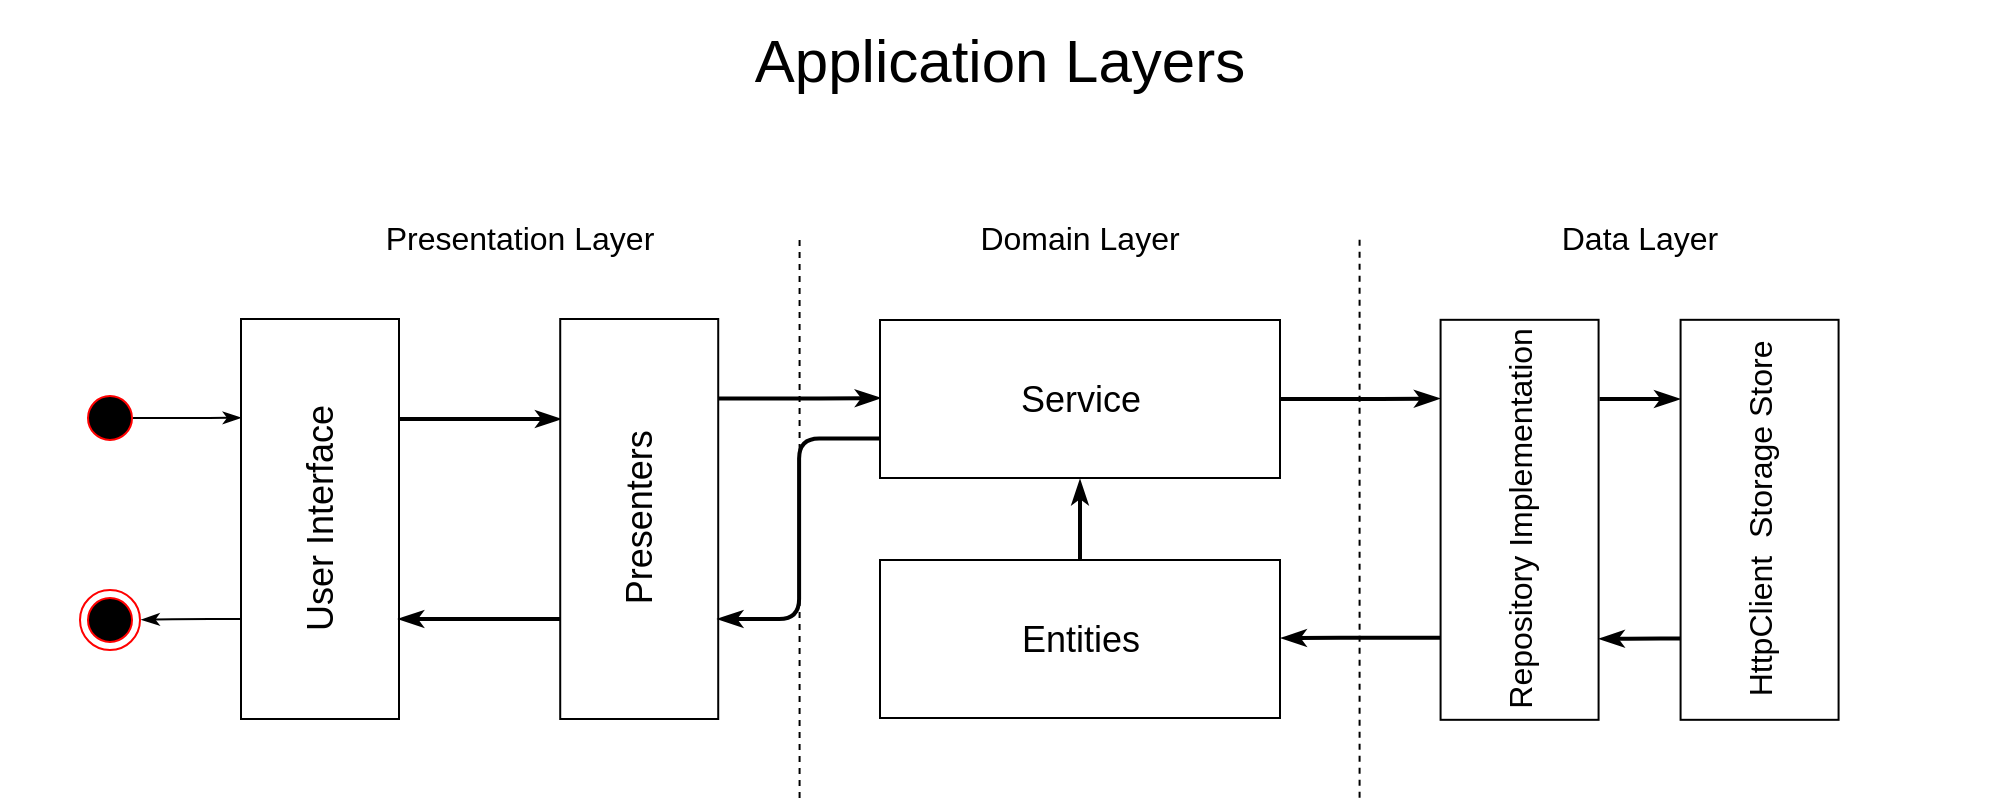 <mxfile version="14.9.0" type="github">
  <diagram id="C5RBs43oDa-KdzZeNtuy" name="Page-1">
    <mxGraphModel dx="2031" dy="1134" grid="1" gridSize="10" guides="1" tooltips="1" connect="1" arrows="1" fold="1" page="1" pageScale="1" pageWidth="1360" pageHeight="560" math="0" shadow="0">
      <root>
        <mxCell id="WIyWlLk6GJQsqaUBKTNV-0" />
        <mxCell id="WIyWlLk6GJQsqaUBKTNV-1" parent="WIyWlLk6GJQsqaUBKTNV-0" />
        <mxCell id="JST6tTWpS_fxi7caz6Xf-43" style="edgeStyle=orthogonalEdgeStyle;orthogonalLoop=1;jettySize=auto;html=1;exitX=0.75;exitY=1;exitDx=0;exitDy=0;entryX=0.75;entryY=0;entryDx=0;entryDy=0;strokeWidth=2;endArrow=classicThin;endFill=1;fontFamily=Helvetica;" edge="1" parent="WIyWlLk6GJQsqaUBKTNV-1" source="JST6tTWpS_fxi7caz6Xf-26" target="JST6tTWpS_fxi7caz6Xf-27">
          <mxGeometry relative="1" as="geometry" />
        </mxCell>
        <mxCell id="JST6tTWpS_fxi7caz6Xf-80" style="edgeStyle=orthogonalEdgeStyle;rounded=1;orthogonalLoop=1;jettySize=auto;html=1;exitX=0.25;exitY=0;exitDx=0;exitDy=0;fontFamily=Helvetica;endArrow=classicThin;endFill=1;entryX=1.024;entryY=0.496;entryDx=0;entryDy=0;entryPerimeter=0;" edge="1" parent="WIyWlLk6GJQsqaUBKTNV-1" source="JST6tTWpS_fxi7caz6Xf-26" target="JST6tTWpS_fxi7caz6Xf-79">
          <mxGeometry relative="1" as="geometry">
            <mxPoint x="260" y="349.667" as="targetPoint" />
          </mxGeometry>
        </mxCell>
        <mxCell id="JST6tTWpS_fxi7caz6Xf-26" value="&lt;font style=&quot;font-size: 18px&quot;&gt;User Interface&lt;/font&gt;" style="html=1;rotation=-90;fontFamily=Helvetica;" vertex="1" parent="WIyWlLk6GJQsqaUBKTNV-1">
          <mxGeometry x="260" y="260" width="200" height="79" as="geometry" />
        </mxCell>
        <mxCell id="JST6tTWpS_fxi7caz6Xf-44" style="edgeStyle=orthogonalEdgeStyle;orthogonalLoop=1;jettySize=auto;html=1;exitX=0.25;exitY=0;exitDx=0;exitDy=0;entryX=0.25;entryY=1;entryDx=0;entryDy=0;strokeWidth=2;endArrow=classicThin;endFill=1;fontFamily=Helvetica;" edge="1" parent="WIyWlLk6GJQsqaUBKTNV-1" source="JST6tTWpS_fxi7caz6Xf-27" target="JST6tTWpS_fxi7caz6Xf-26">
          <mxGeometry relative="1" as="geometry" />
        </mxCell>
        <mxCell id="JST6tTWpS_fxi7caz6Xf-87" style="edgeStyle=orthogonalEdgeStyle;rounded=1;orthogonalLoop=1;jettySize=auto;html=1;exitX=0.801;exitY=0.997;exitDx=0;exitDy=0;entryX=0;entryY=0.494;entryDx=0;entryDy=0;fontFamily=Helvetica;endArrow=classicThin;endFill=1;strokeWidth=2;exitPerimeter=0;entryPerimeter=0;" edge="1" parent="WIyWlLk6GJQsqaUBKTNV-1" source="JST6tTWpS_fxi7caz6Xf-27" target="JST6tTWpS_fxi7caz6Xf-37">
          <mxGeometry relative="1" as="geometry">
            <Array as="points" />
          </mxGeometry>
        </mxCell>
        <mxCell id="JST6tTWpS_fxi7caz6Xf-27" value="&lt;font style=&quot;font-size: 18px&quot;&gt;Presenters&lt;br&gt;&lt;/font&gt;" style="html=1;rotation=-90;fontFamily=Helvetica;" vertex="1" parent="WIyWlLk6GJQsqaUBKTNV-1">
          <mxGeometry x="419.61" y="260" width="200" height="79" as="geometry" />
        </mxCell>
        <mxCell id="JST6tTWpS_fxi7caz6Xf-36" value="" style="line;strokeWidth=1;fillColor=none;align=left;verticalAlign=middle;spacingTop=-1;spacingLeft=3;spacingRight=3;rotatable=1;labelPosition=right;points=[];portConstraint=eastwest;dashed=1;rotation=90;fontFamily=Helvetica;" vertex="1" parent="WIyWlLk6GJQsqaUBKTNV-1">
          <mxGeometry x="459.79" y="296" width="280" height="8" as="geometry" />
        </mxCell>
        <mxCell id="JST6tTWpS_fxi7caz6Xf-82" value="" style="edgeStyle=orthogonalEdgeStyle;rounded=1;orthogonalLoop=1;jettySize=auto;html=1;fontFamily=Helvetica;endArrow=classicThin;endFill=1;entryX=0.803;entryY=-0.009;entryDx=0;entryDy=0;entryPerimeter=0;strokeWidth=2;" edge="1" parent="WIyWlLk6GJQsqaUBKTNV-1" source="JST6tTWpS_fxi7caz6Xf-37" target="JST6tTWpS_fxi7caz6Xf-51">
          <mxGeometry relative="1" as="geometry" />
        </mxCell>
        <mxCell id="JST6tTWpS_fxi7caz6Xf-88" style="edgeStyle=orthogonalEdgeStyle;rounded=1;orthogonalLoop=1;jettySize=auto;html=1;exitX=0;exitY=0.75;exitDx=0;exitDy=0;entryX=0.25;entryY=1;entryDx=0;entryDy=0;fontFamily=Helvetica;endArrow=classicThin;endFill=1;strokeWidth=2;" edge="1" parent="WIyWlLk6GJQsqaUBKTNV-1" source="JST6tTWpS_fxi7caz6Xf-37" target="JST6tTWpS_fxi7caz6Xf-27">
          <mxGeometry relative="1" as="geometry" />
        </mxCell>
        <mxCell id="JST6tTWpS_fxi7caz6Xf-37" value="&lt;font style=&quot;font-size: 18px&quot;&gt;&lt;font&gt;Service&lt;/font&gt;&lt;br&gt;&lt;/font&gt;" style="html=1;rotation=0;fontFamily=Helvetica;" vertex="1" parent="WIyWlLk6GJQsqaUBKTNV-1">
          <mxGeometry x="640" y="200" width="200" height="79" as="geometry" />
        </mxCell>
        <mxCell id="JST6tTWpS_fxi7caz6Xf-63" style="edgeStyle=orthogonalEdgeStyle;orthogonalLoop=1;jettySize=auto;html=1;exitX=0.5;exitY=0;exitDx=0;exitDy=0;endArrow=classicThin;endFill=1;strokeWidth=2;entryX=0.5;entryY=1.014;entryDx=0;entryDy=0;entryPerimeter=0;fontFamily=Helvetica;" edge="1" parent="WIyWlLk6GJQsqaUBKTNV-1" source="JST6tTWpS_fxi7caz6Xf-38" target="JST6tTWpS_fxi7caz6Xf-37">
          <mxGeometry relative="1" as="geometry">
            <mxPoint x="740" y="280" as="targetPoint" />
            <Array as="points" />
          </mxGeometry>
        </mxCell>
        <mxCell id="JST6tTWpS_fxi7caz6Xf-38" value="&lt;font style=&quot;font-size: 18px&quot;&gt;Entities&lt;br&gt;&lt;/font&gt;" style="html=1;rotation=0;fontFamily=Helvetica;" vertex="1" parent="WIyWlLk6GJQsqaUBKTNV-1">
          <mxGeometry x="640" y="320" width="200" height="79" as="geometry" />
        </mxCell>
        <mxCell id="JST6tTWpS_fxi7caz6Xf-40" value="" style="line;strokeWidth=1;fillColor=none;align=left;verticalAlign=middle;spacingTop=-1;spacingLeft=3;spacingRight=3;rotatable=1;labelPosition=right;points=[];portConstraint=eastwest;dashed=1;rotation=90;fontFamily=Helvetica;" vertex="1" parent="WIyWlLk6GJQsqaUBKTNV-1">
          <mxGeometry x="739.79" y="295.91" width="280" height="8" as="geometry" />
        </mxCell>
        <mxCell id="JST6tTWpS_fxi7caz6Xf-70" style="edgeStyle=orthogonalEdgeStyle;orthogonalLoop=1;jettySize=auto;html=1;exitX=0.802;exitY=1.006;exitDx=0;exitDy=0;endArrow=classicThin;endFill=1;strokeWidth=2;exitPerimeter=0;entryX=0.802;entryY=-0.008;entryDx=0;entryDy=0;entryPerimeter=0;fontFamily=Helvetica;" edge="1" parent="WIyWlLk6GJQsqaUBKTNV-1" source="JST6tTWpS_fxi7caz6Xf-51" target="JST6tTWpS_fxi7caz6Xf-67">
          <mxGeometry relative="1" as="geometry">
            <mxPoint x="1029.79" y="250.41" as="targetPoint" />
          </mxGeometry>
        </mxCell>
        <mxCell id="JST6tTWpS_fxi7caz6Xf-84" style="edgeStyle=orthogonalEdgeStyle;rounded=1;orthogonalLoop=1;jettySize=auto;html=1;exitX=0.205;exitY=-0.001;exitDx=0;exitDy=0;entryX=1.004;entryY=0.494;entryDx=0;entryDy=0;fontFamily=Helvetica;endArrow=classicThin;endFill=1;strokeWidth=2;exitPerimeter=0;entryPerimeter=0;" edge="1" parent="WIyWlLk6GJQsqaUBKTNV-1" source="JST6tTWpS_fxi7caz6Xf-51" target="JST6tTWpS_fxi7caz6Xf-38">
          <mxGeometry relative="1" as="geometry" />
        </mxCell>
        <mxCell id="JST6tTWpS_fxi7caz6Xf-51" value="&lt;font&gt;&lt;font style=&quot;font-size: 16px&quot;&gt;Repository Implementation&lt;/font&gt;&lt;br&gt;&lt;/font&gt;" style="html=1;rotation=-90;fontFamily=Helvetica;" vertex="1" parent="WIyWlLk6GJQsqaUBKTNV-1">
          <mxGeometry x="859.79" y="260.41" width="200" height="79" as="geometry" />
        </mxCell>
        <mxCell id="JST6tTWpS_fxi7caz6Xf-71" style="edgeStyle=orthogonalEdgeStyle;orthogonalLoop=1;jettySize=auto;html=1;endArrow=classicThin;endFill=1;strokeWidth=2;exitX=0.203;exitY=0.008;exitDx=0;exitDy=0;exitPerimeter=0;fontFamily=Helvetica;" edge="1" parent="WIyWlLk6GJQsqaUBKTNV-1" source="JST6tTWpS_fxi7caz6Xf-67">
          <mxGeometry relative="1" as="geometry">
            <mxPoint x="1039.79" y="359.41" as="sourcePoint" />
            <mxPoint x="999.79" y="359.41" as="targetPoint" />
          </mxGeometry>
        </mxCell>
        <mxCell id="JST6tTWpS_fxi7caz6Xf-67" value="&lt;font&gt;&lt;span style=&quot;font-size: 16px&quot;&gt;HttpClient&amp;nbsp; Storage Store&lt;/span&gt;&lt;br&gt;&lt;/font&gt;" style="html=1;rotation=-90;fontFamily=Helvetica;" vertex="1" parent="WIyWlLk6GJQsqaUBKTNV-1">
          <mxGeometry x="979.79" y="260.41" width="200" height="79" as="geometry" />
        </mxCell>
        <mxCell id="JST6tTWpS_fxi7caz6Xf-73" value="&lt;font style=&quot;font-size: 30px&quot;&gt;Application Layers&lt;/font&gt;" style="text;html=1;strokeColor=none;fillColor=none;align=center;verticalAlign=middle;whiteSpace=wrap;rounded=0;fontFamily=Helvetica;" vertex="1" parent="WIyWlLk6GJQsqaUBKTNV-1">
          <mxGeometry x="200" y="40" width="1000" height="60" as="geometry" />
        </mxCell>
        <mxCell id="JST6tTWpS_fxi7caz6Xf-77" value="" style="edgeStyle=orthogonalEdgeStyle;rounded=1;orthogonalLoop=1;jettySize=auto;html=1;fontFamily=Helvetica;endArrow=classicThin;endFill=1;entryX=0.753;entryY=0;entryDx=0;entryDy=0;entryPerimeter=0;exitX=0.884;exitY=0.499;exitDx=0;exitDy=0;exitPerimeter=0;" edge="1" parent="WIyWlLk6GJQsqaUBKTNV-1" source="JST6tTWpS_fxi7caz6Xf-74" target="JST6tTWpS_fxi7caz6Xf-26">
          <mxGeometry relative="1" as="geometry">
            <mxPoint x="319" y="249" as="targetPoint" />
            <Array as="points" />
          </mxGeometry>
        </mxCell>
        <mxCell id="JST6tTWpS_fxi7caz6Xf-74" value="" style="ellipse;html=1;shape=startState;fillColor=#000000;strokeColor=#ff0000;fontFamily=Helvetica;" vertex="1" parent="WIyWlLk6GJQsqaUBKTNV-1">
          <mxGeometry x="240" y="234" width="30" height="30" as="geometry" />
        </mxCell>
        <mxCell id="JST6tTWpS_fxi7caz6Xf-79" value="" style="ellipse;html=1;shape=endState;fillColor=#000000;strokeColor=#ff0000;fontFamily=Helvetica;" vertex="1" parent="WIyWlLk6GJQsqaUBKTNV-1">
          <mxGeometry x="240" y="335" width="30" height="30" as="geometry" />
        </mxCell>
        <mxCell id="JST6tTWpS_fxi7caz6Xf-89" value="&lt;span style=&quot;font-size: 16px&quot;&gt;Domain Layer&lt;/span&gt;" style="text;html=1;strokeColor=none;fillColor=none;align=center;verticalAlign=middle;whiteSpace=wrap;rounded=0;fontFamily=Helvetica;" vertex="1" parent="WIyWlLk6GJQsqaUBKTNV-1">
          <mxGeometry x="640" y="149" width="200" height="20" as="geometry" />
        </mxCell>
        <mxCell id="JST6tTWpS_fxi7caz6Xf-90" value="&lt;span style=&quot;font-size: 16px&quot;&gt;Data Layer&lt;/span&gt;" style="text;html=1;strokeColor=none;fillColor=none;align=center;verticalAlign=middle;whiteSpace=wrap;rounded=0;fontFamily=Helvetica;" vertex="1" parent="WIyWlLk6GJQsqaUBKTNV-1">
          <mxGeometry x="920" y="149" width="200" height="20" as="geometry" />
        </mxCell>
        <mxCell id="JST6tTWpS_fxi7caz6Xf-91" value="&lt;span style=&quot;font-size: 16px&quot;&gt;Presentation Layer&lt;/span&gt;" style="text;html=1;strokeColor=none;fillColor=none;align=center;verticalAlign=middle;whiteSpace=wrap;rounded=0;fontFamily=Helvetica;" vertex="1" parent="WIyWlLk6GJQsqaUBKTNV-1">
          <mxGeometry x="360" y="149" width="200" height="20" as="geometry" />
        </mxCell>
      </root>
    </mxGraphModel>
  </diagram>
</mxfile>
